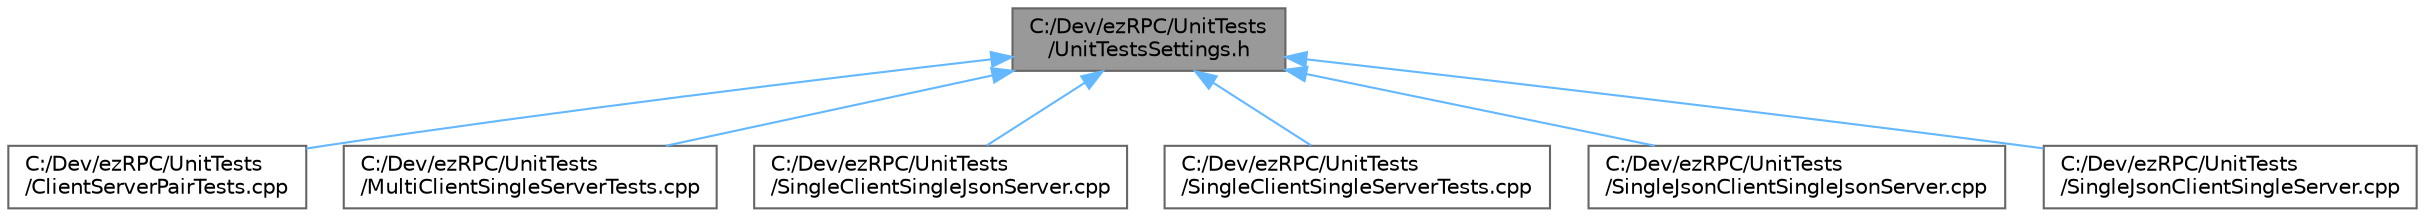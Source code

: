 digraph "C:/Dev/ezRPC/UnitTests/UnitTestsSettings.h"
{
 // LATEX_PDF_SIZE
  bgcolor="transparent";
  edge [fontname=Helvetica,fontsize=10,labelfontname=Helvetica,labelfontsize=10];
  node [fontname=Helvetica,fontsize=10,shape=box,height=0.2,width=0.4];
  Node1 [id="Node000001",label="C:/Dev/ezRPC/UnitTests\l/UnitTestsSettings.h",height=0.2,width=0.4,color="gray40", fillcolor="grey60", style="filled", fontcolor="black",tooltip=" "];
  Node1 -> Node2 [id="edge1_Node000001_Node000002",dir="back",color="steelblue1",style="solid",tooltip=" "];
  Node2 [id="Node000002",label="C:/Dev/ezRPC/UnitTests\l/ClientServerPairTests.cpp",height=0.2,width=0.4,color="grey40", fillcolor="white", style="filled",URL="$_client_server_pair_tests_8cpp.html",tooltip=" "];
  Node1 -> Node3 [id="edge2_Node000001_Node000003",dir="back",color="steelblue1",style="solid",tooltip=" "];
  Node3 [id="Node000003",label="C:/Dev/ezRPC/UnitTests\l/MultiClientSingleServerTests.cpp",height=0.2,width=0.4,color="grey40", fillcolor="white", style="filled",URL="$_multi_client_single_server_tests_8cpp.html",tooltip=" "];
  Node1 -> Node4 [id="edge3_Node000001_Node000004",dir="back",color="steelblue1",style="solid",tooltip=" "];
  Node4 [id="Node000004",label="C:/Dev/ezRPC/UnitTests\l/SingleClientSingleJsonServer.cpp",height=0.2,width=0.4,color="grey40", fillcolor="white", style="filled",URL="$_single_client_single_json_server_8cpp.html",tooltip=" "];
  Node1 -> Node5 [id="edge4_Node000001_Node000005",dir="back",color="steelblue1",style="solid",tooltip=" "];
  Node5 [id="Node000005",label="C:/Dev/ezRPC/UnitTests\l/SingleClientSingleServerTests.cpp",height=0.2,width=0.4,color="grey40", fillcolor="white", style="filled",URL="$_single_client_single_server_tests_8cpp.html",tooltip=" "];
  Node1 -> Node6 [id="edge5_Node000001_Node000006",dir="back",color="steelblue1",style="solid",tooltip=" "];
  Node6 [id="Node000006",label="C:/Dev/ezRPC/UnitTests\l/SingleJsonClientSingleJsonServer.cpp",height=0.2,width=0.4,color="grey40", fillcolor="white", style="filled",URL="$_single_json_client_single_json_server_8cpp.html",tooltip=" "];
  Node1 -> Node7 [id="edge6_Node000001_Node000007",dir="back",color="steelblue1",style="solid",tooltip=" "];
  Node7 [id="Node000007",label="C:/Dev/ezRPC/UnitTests\l/SingleJsonClientSingleServer.cpp",height=0.2,width=0.4,color="grey40", fillcolor="white", style="filled",URL="$_single_json_client_single_server_8cpp.html",tooltip=" "];
}
